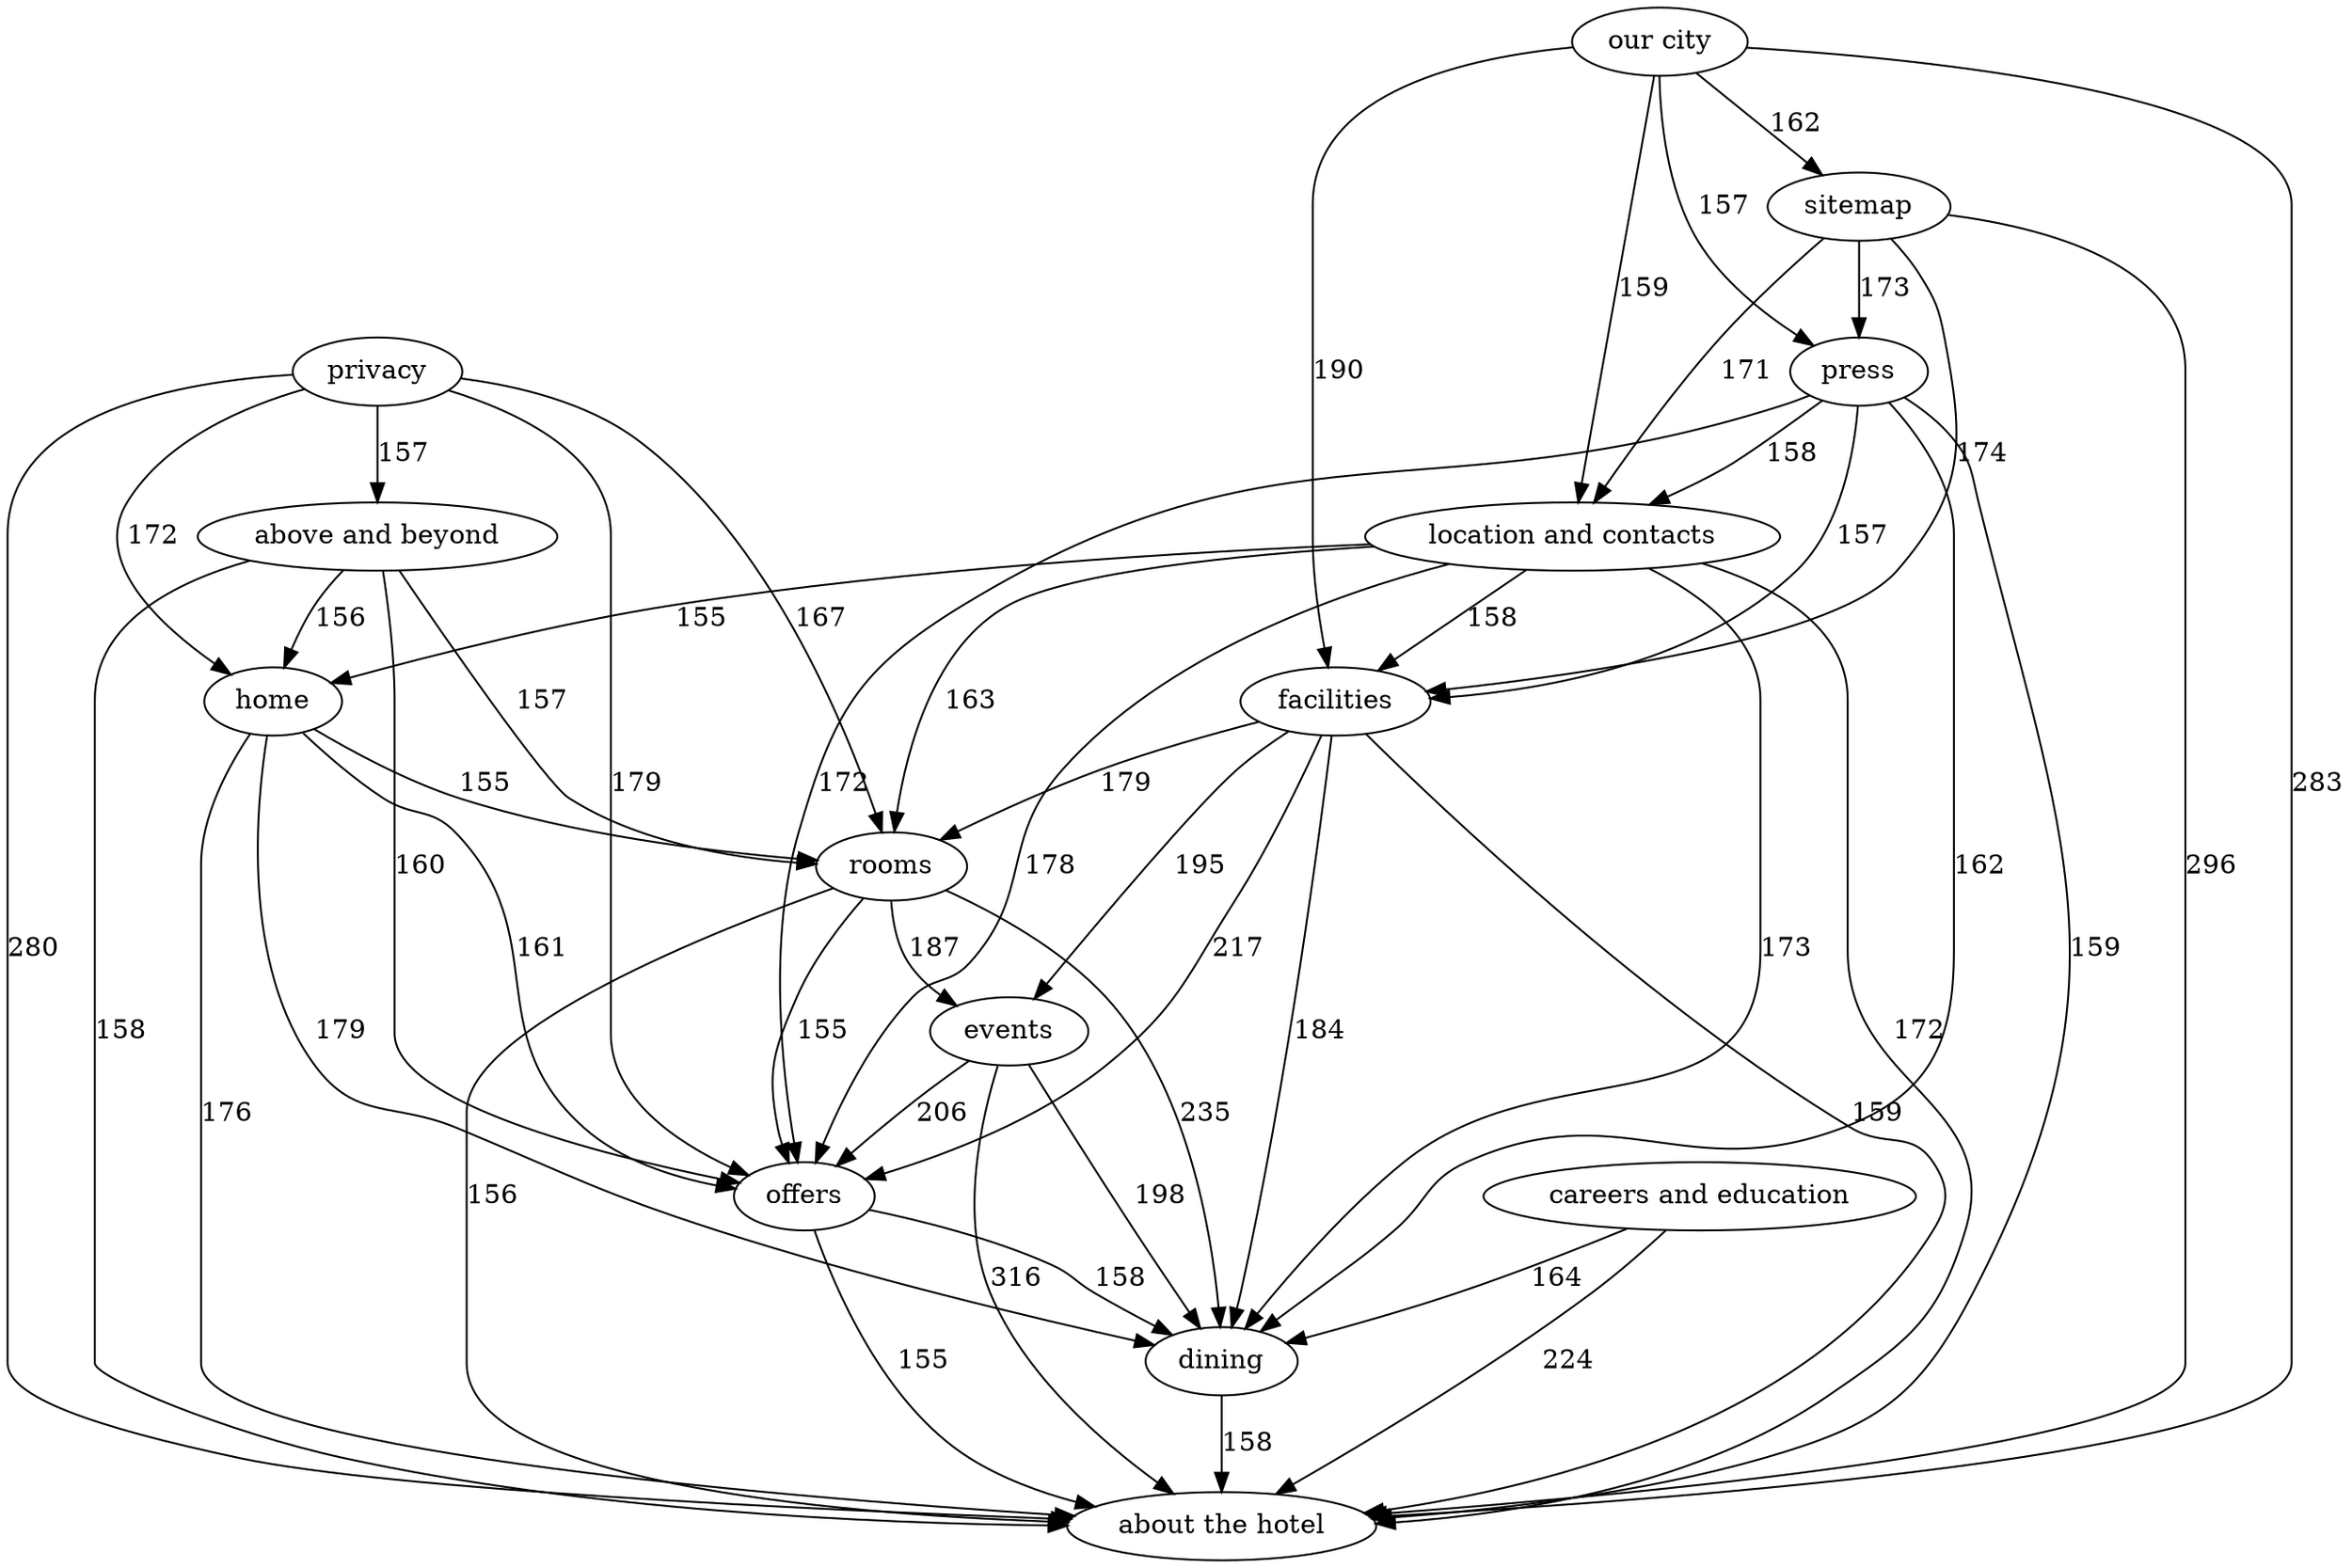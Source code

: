 strict digraph "" {
layout="dot";
privacy;
facilities;
"about the hotel";
"careers and education";
dining;
offers;
rooms;
"above and beyond";
press;
home;
"location and contacts";
events;
sitemap;
"our city";
privacy -> "above and beyond"  [label=157, weight=157];
privacy -> home  [label=172, weight=172];
privacy -> offers  [label=179, weight=179];
privacy -> rooms  [label=167, weight=167];
privacy -> "about the hotel"  [label=280, weight=280];
facilities -> dining  [label=184, weight=184];
facilities -> offers  [label=217, weight=217];
facilities -> rooms  [label=179, weight=179];
facilities -> events  [label=195, weight=195];
facilities -> "about the hotel"  [label=159, weight=159];
"careers and education" -> dining  [label=164, weight=164];
"careers and education" -> "about the hotel"  [label=224, weight=224];
dining -> "about the hotel"  [label=158, weight=158];
offers -> dining  [label=158, weight=158];
offers -> "about the hotel"  [label=155, weight=155];
rooms -> dining  [label=235, weight=235];
rooms -> offers  [label=155, weight=155];
rooms -> events  [label=187, weight=187];
rooms -> "about the hotel"  [label=156, weight=156];
"above and beyond" -> home  [label=156, weight=156];
"above and beyond" -> offers  [label=160, weight=160];
"above and beyond" -> rooms  [label=157, weight=157];
"above and beyond" -> "about the hotel"  [label=158, weight=158];
press -> dining  [label=162, weight=162];
press -> facilities  [label=157, weight=157];
press -> offers  [label=172, weight=172];
press -> "location and contacts"  [label=158, weight=158];
press -> "about the hotel"  [label=159, weight=159];
home -> dining  [label=179, weight=179];
home -> offers  [label=161, weight=161];
home -> rooms  [label=155, weight=155];
home -> "about the hotel"  [label=176, weight=176];
"location and contacts" -> facilities  [label=158, weight=158];
"location and contacts" -> "about the hotel"  [label=172, weight=172];
"location and contacts" -> dining  [label=173, weight=173];
"location and contacts" -> offers  [label=178, weight=178];
"location and contacts" -> rooms  [label=163, weight=163];
"location and contacts" -> home  [label=155, weight=155];
events -> dining  [label=198, weight=198];
events -> offers  [label=206, weight=206];
events -> "about the hotel"  [label=316, weight=316];
sitemap -> press  [label=173, weight=173];
sitemap -> facilities  [label=174, weight=174];
sitemap -> "location and contacts"  [label=171, weight=171];
sitemap -> "about the hotel"  [label=296, weight=296];
"our city" -> press  [label=157, weight=157];
"our city" -> facilities  [label=190, weight=190];
"our city" -> "location and contacts"  [label=159, weight=159];
"our city" -> sitemap  [label=162, weight=162];
"our city" -> "about the hotel"  [label=283, weight=283];
}